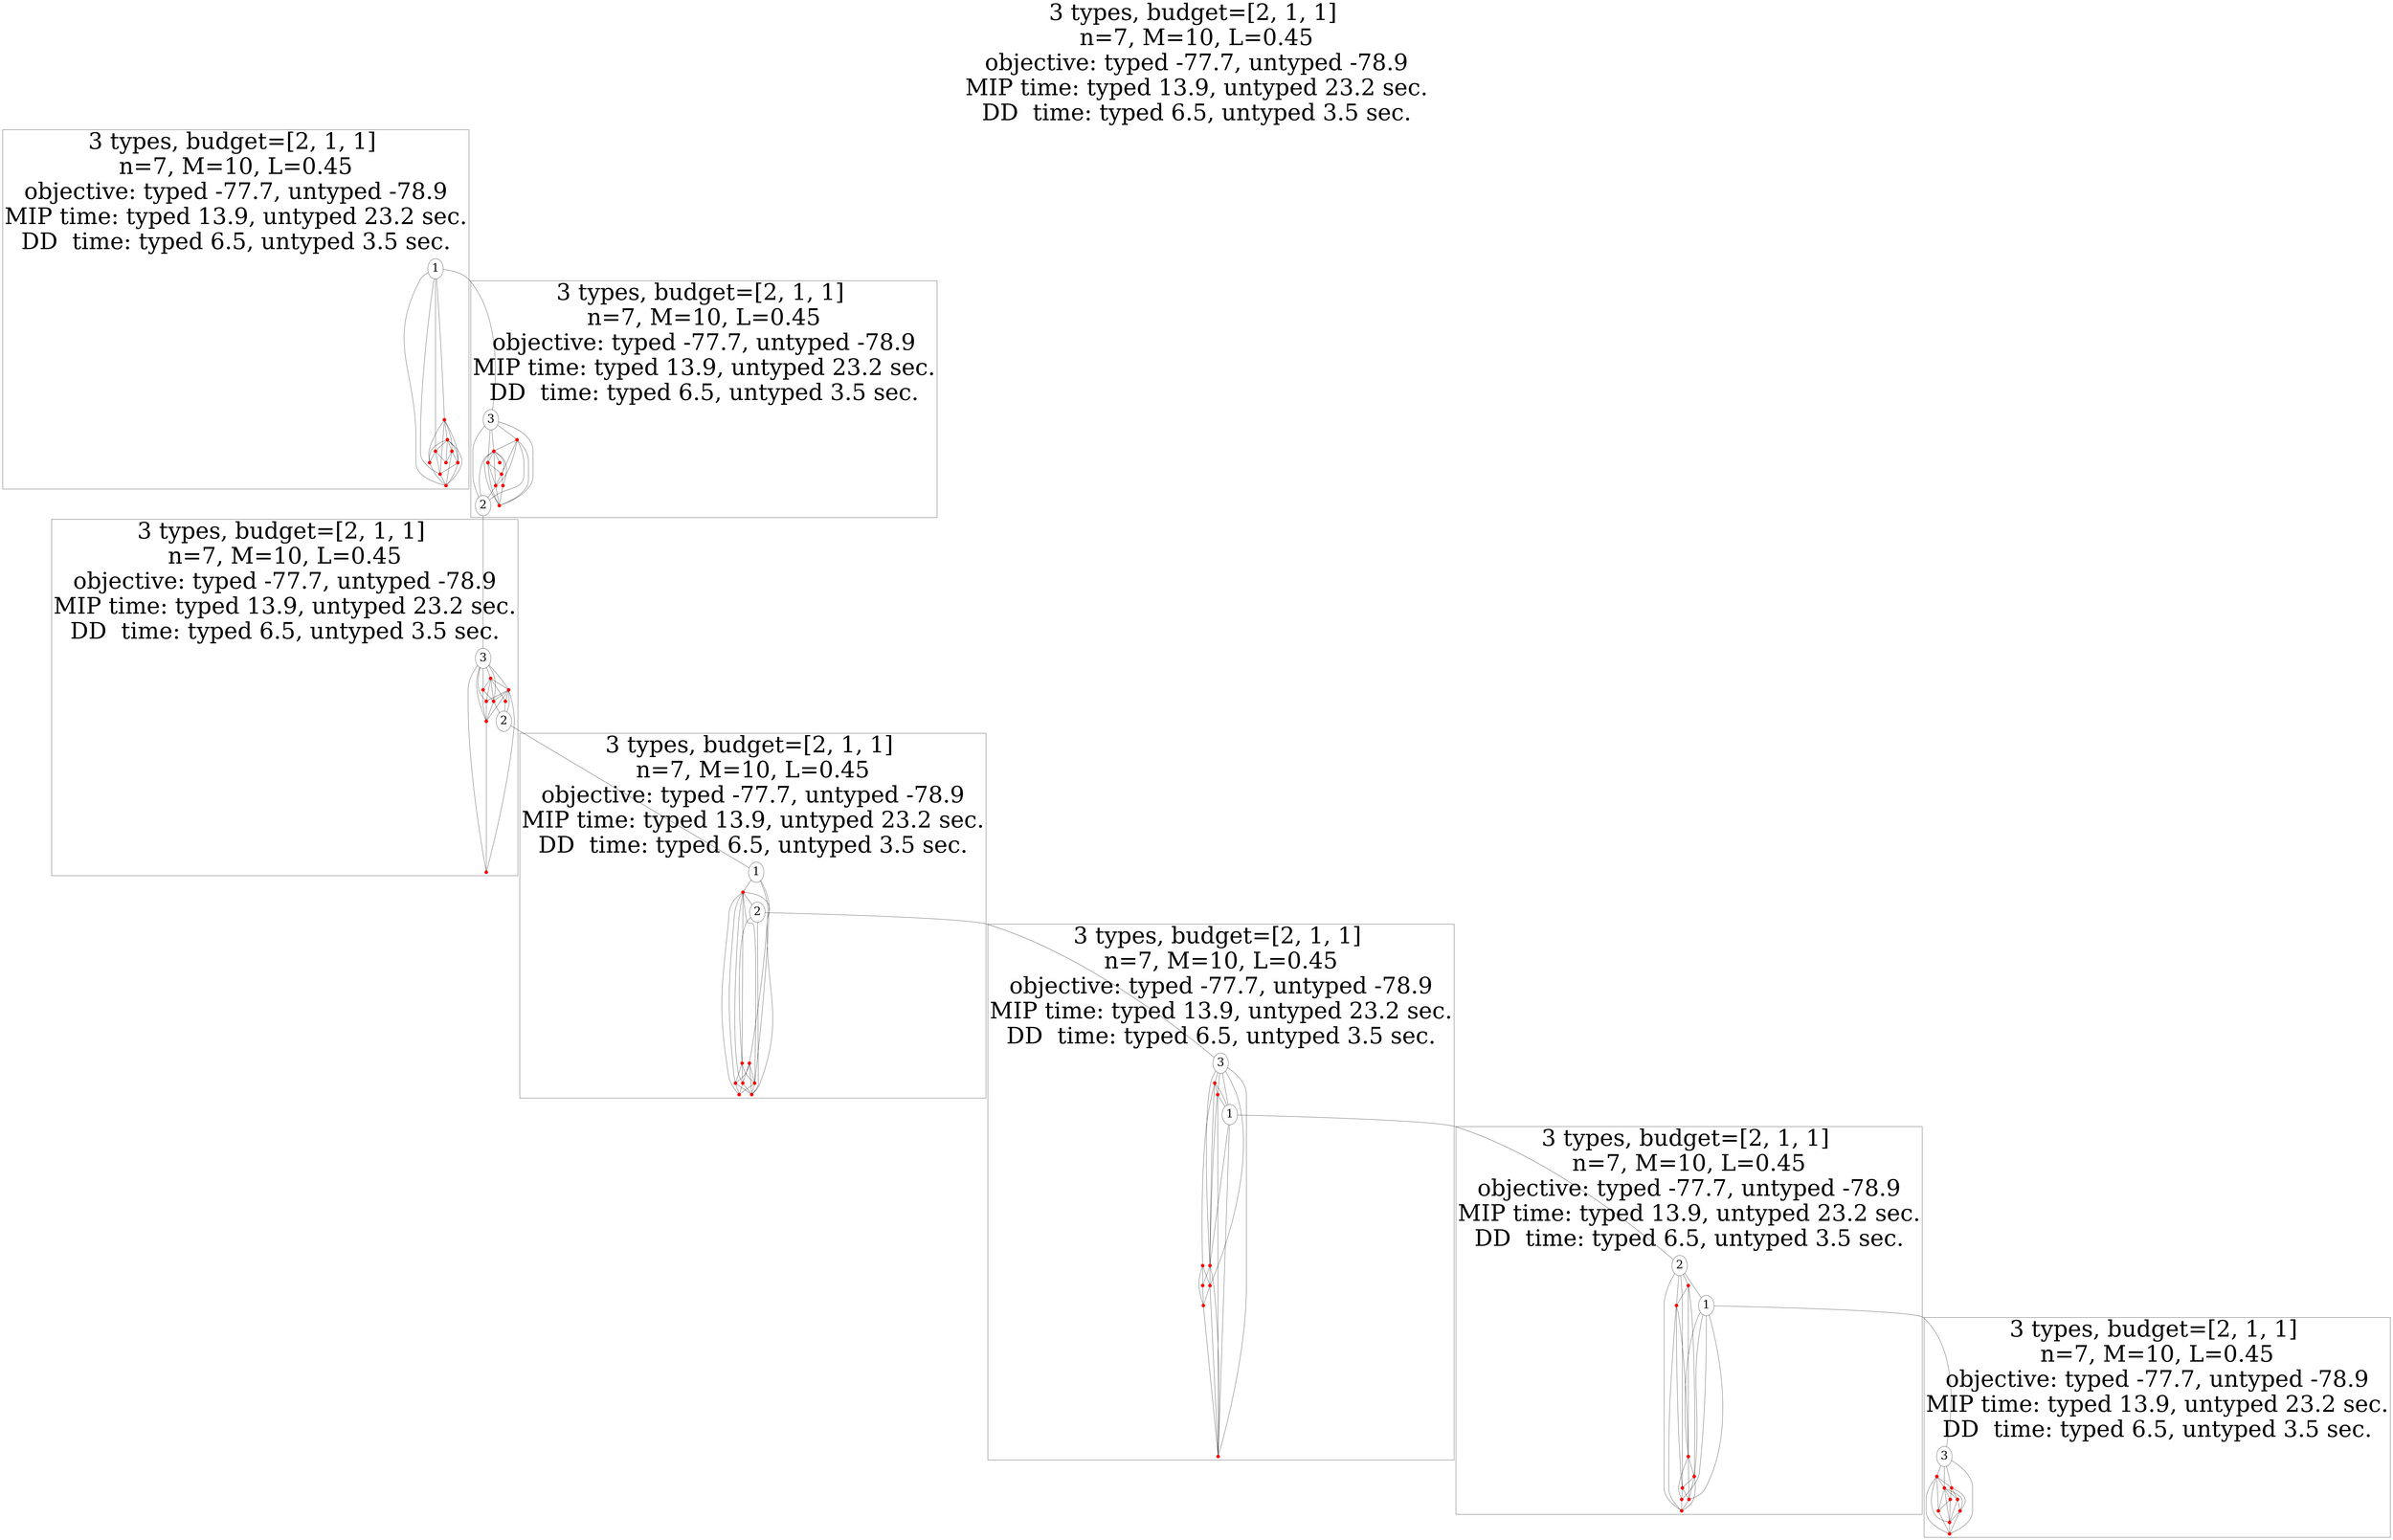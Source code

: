 graph G {
    label="3 types, budget=[2, 1, 1] 
n=7, M=10, L=0.45
objective: typed -77.7, untyped -78.9
MIP time: typed 13.9, untyped 23.2 sec.
DD  time: typed 6.5, untyped 3.5 sec.";
    labelloc=top; labeljust=center;fontsize=100;
    subgraph cluster_1{
        n1[label=1 fontsize=50];
        n2[shape=point height=0.2 width=0.2 color=red];
        n3[shape=point height=0.2 width=0.2 color=red];
        n4[shape=point height=0.2 width=0.2 color=red];
        n5[shape=point height=0.2 width=0.2 color=red];
        n6[shape=point height=0.2 width=0.2 color=red];
        n7[shape=point height=0.2 width=0.2 color=red];
        n8[shape=point height=0.2 width=0.2 color=red];
        n9[shape=point height=0.2 width=0.2 color=red];
        n10[shape=point height=0.2 width=0.2 color=red];
    }
    subgraph cluster_2{
        n11[label=3 fontsize=50];
        n12[shape=point height=0.2 width=0.2 color=red];
        n13[shape=point height=0.2 width=0.2 color=red];
        n14[shape=point height=0.2 width=0.2 color=red];
        n15[shape=point height=0.2 width=0.2 color=red];
        n16[shape=point height=0.2 width=0.2 color=red];
        n17[shape=point height=0.2 width=0.2 color=red];
        n18[shape=point height=0.2 width=0.2 color=red];
        n19[label=2 fontsize=50];
        n20[shape=point height=0.2 width=0.2 color=red];
    }
    subgraph cluster_3{
        n21[label=3 fontsize=50];
        n22[shape=point height=0.2 width=0.2 color=red];
        n23[shape=point height=0.2 width=0.2 color=red];
        n24[shape=point height=0.2 width=0.2 color=red];
        n25[shape=point height=0.2 width=0.2 color=red];
        n26[shape=point height=0.2 width=0.2 color=red];
        n27[shape=point height=0.2 width=0.2 color=red];
        n28[label=2 fontsize=50];
        n29[shape=point height=0.2 width=0.2 color=red];
        n30[shape=point height=0.2 width=0.2 color=red];
    }
    subgraph cluster_4{
        n31[label=1 fontsize=50];
        n32[shape=point height=0.2 width=0.2 color=red];
        n33[shape=point height=0.2 width=0.2 color=red];
        n34[label=2 fontsize=50];
        n35[shape=point height=0.2 width=0.2 color=red];
        n36[shape=point height=0.2 width=0.2 color=red];
        n37[shape=point height=0.2 width=0.2 color=red];
        n38[shape=point height=0.2 width=0.2 color=red];
        n39[shape=point height=0.2 width=0.2 color=red];
        n40[shape=point height=0.2 width=0.2 color=red];
    }
    subgraph cluster_5{
        n41[label=3 fontsize=50];
        n42[shape=point height=0.2 width=0.2 color=red];
        n43[shape=point height=0.2 width=0.2 color=red];
        n44[label=1 fontsize=50];
        n45[shape=point height=0.2 width=0.2 color=red];
        n46[shape=point height=0.2 width=0.2 color=red];
        n47[shape=point height=0.2 width=0.2 color=red];
        n48[shape=point height=0.2 width=0.2 color=red];
        n49[shape=point height=0.2 width=0.2 color=red];
        n50[shape=point height=0.2 width=0.2 color=red];
    }
    subgraph cluster_6{
        n51[label=2 fontsize=50];
        n52[label=1 fontsize=50];
        n53[shape=point height=0.2 width=0.2 color=red];
        n54[shape=point height=0.2 width=0.2 color=red];
        n55[shape=point height=0.2 width=0.2 color=red];
        n56[shape=point height=0.2 width=0.2 color=red];
        n57[shape=point height=0.2 width=0.2 color=red];
        n58[shape=point height=0.2 width=0.2 color=red];
        n59[shape=point height=0.2 width=0.2 color=red];
        n60[shape=point height=0.2 width=0.2 color=red];
    }
    subgraph cluster_7{
        n61[label=3 fontsize=50];
        n62[shape=point height=0.2 width=0.2 color=red];
        n63[shape=point height=0.2 width=0.2 color=red];
        n64[shape=point height=0.2 width=0.2 color=red];
        n65[shape=point height=0.2 width=0.2 color=red];
        n66[shape=point height=0.2 width=0.2 color=red];
        n67[shape=point height=0.2 width=0.2 color=red];
        n68[shape=point height=0.2 width=0.2 color=red];
        n69[shape=point height=0.2 width=0.2 color=red];
        n70[shape=point height=0.2 width=0.2 color=red];
    }
    n1 -- n2;
    n1 -- n8;
    n1 -- n5;
    n1 -- n10;
    n1 -- n11;
    n2 -- n3;
    n2 -- n6;
    n2 -- n4;
    n2 -- n7;
    n2 -- n8;
    n3 -- n4;
    n3 -- n5;
    n3 -- n9;
    n3 -- n10;
    n3 -- n6;
    n3 -- n7;
    n4 -- n6;
    n4 -- n9;
    n4 -- n10;
    n5 -- n7;
    n5 -- n8;
    n5 -- n9;
    n6 -- n10;
    n6 -- n8;
    n7 -- n10;
    n8 -- n10;
    n11 -- n12;
    n11 -- n14;
    n11 -- n19;
    n11 -- n20;
    n11 -- n13;
    n12 -- n13;
    n12 -- n20;
    n12 -- n16;
    n12 -- n19;
    n12 -- n15;
    n13 -- n17;
    n13 -- n18;
    n13 -- n20;
    n13 -- n16;
    n13 -- n14;
    n13 -- n19;
    n13 -- n15;
    n14 -- n15;
    n14 -- n16;
    n14 -- n20;
    n15 -- n16;
    n15 -- n17;
    n16 -- n19;
    n16 -- n20;
    n17 -- n20;
    n19 -- n21;
    n21 -- n22;
    n21 -- n23;
    n21 -- n24;
    n21 -- n30;
    n21 -- n29;
    n21 -- n27;
    n21 -- n26;
    n22 -- n27;
    n22 -- n24;
    n22 -- n26;
    n22 -- n25;
    n22 -- n23;
    n23 -- n25;
    n23 -- n26;
    n23 -- n27;
    n23 -- n28;
    n23 -- n30;
    n23 -- n29;
    n24 -- n29;
    n24 -- n26;
    n25 -- n28;
    n26 -- n28;
    n26 -- n29;
    n27 -- n29;
    n28 -- n31;
    n29 -- n30;
    n31 -- n32;
    n31 -- n33;
    n31 -- n36;
    n32 -- n34;
    n32 -- n37;
    n32 -- n40;
    n32 -- n36;
    n32 -- n38;
    n32 -- n39;
    n32 -- n35;
    n33 -- n37;
    n33 -- n40;
    n33 -- n38;
    n33 -- n36;
    n34 -- n35;
    n34 -- n40;
    n34 -- n41;
    n35 -- n36;
    n35 -- n38;
    n35 -- n37;
    n36 -- n40;
    n36 -- n39;
    n37 -- n39;
    n37 -- n40;
    n38 -- n40;
    n38 -- n39;
    n41 -- n42;
    n41 -- n44;
    n41 -- n50;
    n41 -- n43;
    n41 -- n48;
    n41 -- n45;
    n42 -- n43;
    n42 -- n46;
    n42 -- n44;
    n42 -- n45;
    n43 -- n45;
    n43 -- n44;
    n43 -- n50;
    n44 -- n45;
    n44 -- n50;
    n44 -- n51;
    n45 -- n47;
    n45 -- n50;
    n45 -- n48;
    n46 -- n47;
    n46 -- n48;
    n46 -- n49;
    n47 -- n49;
    n48 -- n50;
    n48 -- n49;
    n49 -- n50;
    n51 -- n52;
    n51 -- n53;
    n51 -- n54;
    n51 -- n57;
    n51 -- n60;
    n52 -- n55;
    n52 -- n56;
    n52 -- n59;
    n52 -- n58;
    n52 -- n61;
    n53 -- n56;
    n53 -- n54;
    n53 -- n55;
    n54 -- n60;
    n54 -- n57;
    n54 -- n55;
    n55 -- n58;
    n55 -- n59;
    n55 -- n56;
    n56 -- n57;
    n56 -- n58;
    n56 -- n60;
    n57 -- n59;
    n57 -- n58;
    n58 -- n60;
    n59 -- n60;
    n61 -- n62;
    n61 -- n63;
    n61 -- n70;
    n61 -- n64;
    n62 -- n63;
    n62 -- n64;
    n62 -- n69;
    n62 -- n68;
    n62 -- n70;
    n63 -- n67;
    n63 -- n65;
    n63 -- n66;
    n64 -- n65;
    n64 -- n66;
    n64 -- n68;
    n64 -- n69;
    n64 -- n67;
    n65 -- n66;
    n65 -- n69;
    n66 -- n70;
    n66 -- n69;
    n67 -- n69;
    n67 -- n68;
    n68 -- n70;
    n69 -- n70;
}